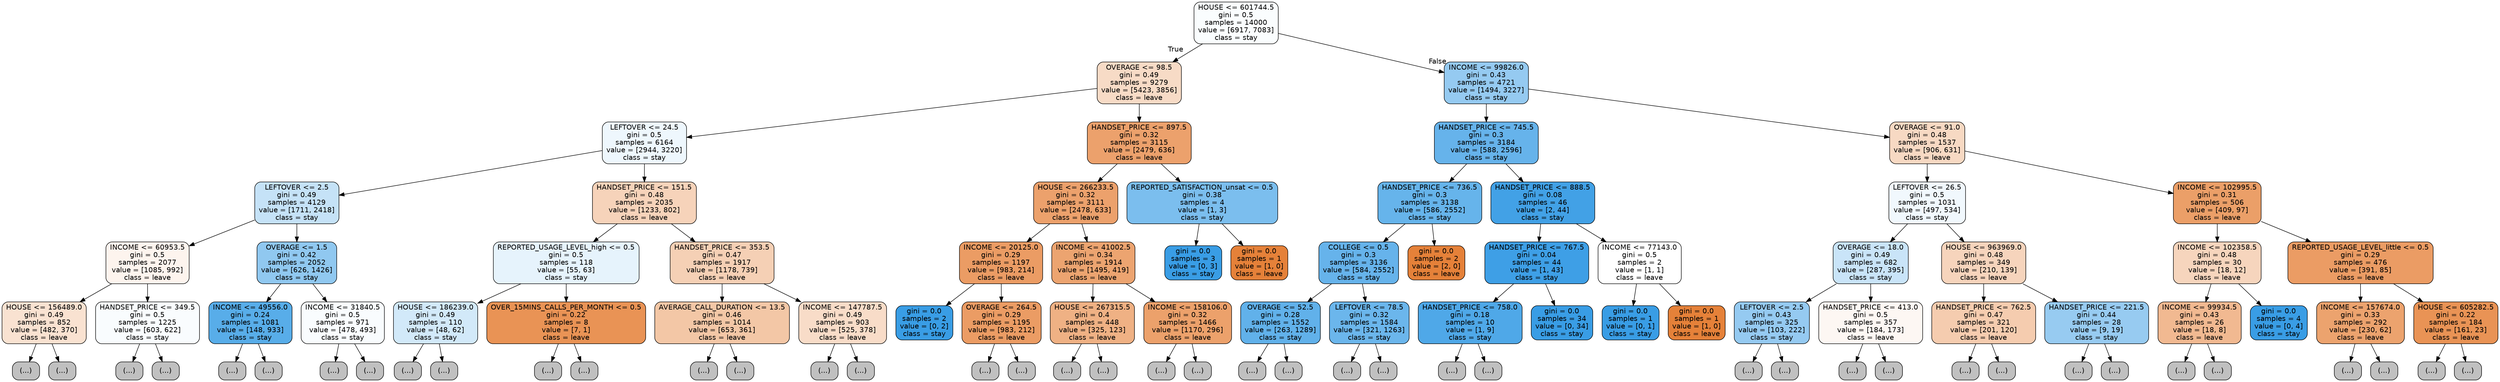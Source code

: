digraph Tree {
node [shape=box, style="filled, rounded", color="black", fontname="helvetica"] ;
edge [fontname="helvetica"] ;
0 [label="HOUSE <= 601744.5\ngini = 0.5\nsamples = 14000\nvalue = [6917, 7083]\nclass = stay", fillcolor="#fafdfe"] ;
1 [label="OVERAGE <= 98.5\ngini = 0.49\nsamples = 9279\nvalue = [5423, 3856]\nclass = leave", fillcolor="#f7dbc6"] ;
0 -> 1 [labeldistance=2.5, labelangle=45, headlabel="True"] ;
2 [label="LEFTOVER <= 24.5\ngini = 0.5\nsamples = 6164\nvalue = [2944, 3220]\nclass = stay", fillcolor="#eef7fd"] ;
1 -> 2 ;
3 [label="LEFTOVER <= 2.5\ngini = 0.49\nsamples = 4129\nvalue = [1711, 2418]\nclass = stay", fillcolor="#c5e2f7"] ;
2 -> 3 ;
4 [label="INCOME <= 60953.5\ngini = 0.5\nsamples = 2077\nvalue = [1085, 992]\nclass = leave", fillcolor="#fdf4ee"] ;
3 -> 4 ;
5 [label="HOUSE <= 156489.0\ngini = 0.49\nsamples = 852\nvalue = [482, 370]\nclass = leave", fillcolor="#f9e2d1"] ;
4 -> 5 ;
6 [label="(...)", fillcolor="#C0C0C0"] ;
5 -> 6 ;
17 [label="(...)", fillcolor="#C0C0C0"] ;
5 -> 17 ;
480 [label="HANDSET_PRICE <= 349.5\ngini = 0.5\nsamples = 1225\nvalue = [603, 622]\nclass = stay", fillcolor="#f9fcfe"] ;
4 -> 480 ;
481 [label="(...)", fillcolor="#C0C0C0"] ;
480 -> 481 ;
680 [label="(...)", fillcolor="#C0C0C0"] ;
480 -> 680 ;
1127 [label="OVERAGE <= 1.5\ngini = 0.42\nsamples = 2052\nvalue = [626, 1426]\nclass = stay", fillcolor="#90c8f0"] ;
3 -> 1127 ;
1128 [label="INCOME <= 49556.0\ngini = 0.24\nsamples = 1081\nvalue = [148, 933]\nclass = stay", fillcolor="#58ade9"] ;
1127 -> 1128 ;
1129 [label="(...)", fillcolor="#C0C0C0"] ;
1128 -> 1129 ;
1234 [label="(...)", fillcolor="#C0C0C0"] ;
1128 -> 1234 ;
1419 [label="INCOME <= 31840.5\ngini = 0.5\nsamples = 971\nvalue = [478, 493]\nclass = stay", fillcolor="#f9fcfe"] ;
1127 -> 1419 ;
1420 [label="(...)", fillcolor="#C0C0C0"] ;
1419 -> 1420 ;
1469 [label="(...)", fillcolor="#C0C0C0"] ;
1419 -> 1469 ;
1926 [label="HANDSET_PRICE <= 151.5\ngini = 0.48\nsamples = 2035\nvalue = [1233, 802]\nclass = leave", fillcolor="#f6d3ba"] ;
2 -> 1926 ;
1927 [label="REPORTED_USAGE_LEVEL_high <= 0.5\ngini = 0.5\nsamples = 118\nvalue = [55, 63]\nclass = stay", fillcolor="#e6f3fc"] ;
1926 -> 1927 ;
1928 [label="HOUSE <= 186239.0\ngini = 0.49\nsamples = 110\nvalue = [48, 62]\nclass = stay", fillcolor="#d2e9f9"] ;
1927 -> 1928 ;
1929 [label="(...)", fillcolor="#C0C0C0"] ;
1928 -> 1929 ;
1934 [label="(...)", fillcolor="#C0C0C0"] ;
1928 -> 1934 ;
1985 [label="OVER_15MINS_CALLS_PER_MONTH <= 0.5\ngini = 0.22\nsamples = 8\nvalue = [7, 1]\nclass = leave", fillcolor="#e99355"] ;
1927 -> 1985 ;
1986 [label="(...)", fillcolor="#C0C0C0"] ;
1985 -> 1986 ;
1987 [label="(...)", fillcolor="#C0C0C0"] ;
1985 -> 1987 ;
1988 [label="HANDSET_PRICE <= 353.5\ngini = 0.47\nsamples = 1917\nvalue = [1178, 739]\nclass = leave", fillcolor="#f5d0b5"] ;
1926 -> 1988 ;
1989 [label="AVERAGE_CALL_DURATION <= 13.5\ngini = 0.46\nsamples = 1014\nvalue = [653, 361]\nclass = leave", fillcolor="#f3c7a6"] ;
1988 -> 1989 ;
1990 [label="(...)", fillcolor="#C0C0C0"] ;
1989 -> 1990 ;
2491 [label="(...)", fillcolor="#C0C0C0"] ;
1989 -> 2491 ;
2500 [label="INCOME <= 147787.5\ngini = 0.49\nsamples = 903\nvalue = [525, 378]\nclass = leave", fillcolor="#f8dcc8"] ;
1988 -> 2500 ;
2501 [label="(...)", fillcolor="#C0C0C0"] ;
2500 -> 2501 ;
2906 [label="(...)", fillcolor="#C0C0C0"] ;
2500 -> 2906 ;
2969 [label="HANDSET_PRICE <= 897.5\ngini = 0.32\nsamples = 3115\nvalue = [2479, 636]\nclass = leave", fillcolor="#eca16c"] ;
1 -> 2969 ;
2970 [label="HOUSE <= 266233.5\ngini = 0.32\nsamples = 3111\nvalue = [2478, 633]\nclass = leave", fillcolor="#eca16c"] ;
2969 -> 2970 ;
2971 [label="INCOME <= 20125.0\ngini = 0.29\nsamples = 1197\nvalue = [983, 214]\nclass = leave", fillcolor="#eb9c64"] ;
2970 -> 2971 ;
2972 [label="gini = 0.0\nsamples = 2\nvalue = [0, 2]\nclass = stay", fillcolor="#399de5"] ;
2971 -> 2972 ;
2973 [label="OVERAGE <= 264.5\ngini = 0.29\nsamples = 1195\nvalue = [983, 212]\nclass = leave", fillcolor="#eb9c64"] ;
2971 -> 2973 ;
2974 [label="(...)", fillcolor="#C0C0C0"] ;
2973 -> 2974 ;
3383 [label="(...)", fillcolor="#C0C0C0"] ;
2973 -> 3383 ;
3394 [label="INCOME <= 41002.5\ngini = 0.34\nsamples = 1914\nvalue = [1495, 419]\nclass = leave", fillcolor="#eca470"] ;
2970 -> 3394 ;
3395 [label="HOUSE <= 267315.5\ngini = 0.4\nsamples = 448\nvalue = [325, 123]\nclass = leave", fillcolor="#efb184"] ;
3394 -> 3395 ;
3396 [label="(...)", fillcolor="#C0C0C0"] ;
3395 -> 3396 ;
3399 [label="(...)", fillcolor="#C0C0C0"] ;
3395 -> 3399 ;
3584 [label="INCOME <= 158106.0\ngini = 0.32\nsamples = 1466\nvalue = [1170, 296]\nclass = leave", fillcolor="#eca16b"] ;
3394 -> 3584 ;
3585 [label="(...)", fillcolor="#C0C0C0"] ;
3584 -> 3585 ;
4146 [label="(...)", fillcolor="#C0C0C0"] ;
3584 -> 4146 ;
4147 [label="REPORTED_SATISFACTION_unsat <= 0.5\ngini = 0.38\nsamples = 4\nvalue = [1, 3]\nclass = stay", fillcolor="#7bbeee"] ;
2969 -> 4147 ;
4148 [label="gini = 0.0\nsamples = 3\nvalue = [0, 3]\nclass = stay", fillcolor="#399de5"] ;
4147 -> 4148 ;
4149 [label="gini = 0.0\nsamples = 1\nvalue = [1, 0]\nclass = leave", fillcolor="#e58139"] ;
4147 -> 4149 ;
4150 [label="INCOME <= 99826.0\ngini = 0.43\nsamples = 4721\nvalue = [1494, 3227]\nclass = stay", fillcolor="#95caf1"] ;
0 -> 4150 [labeldistance=2.5, labelangle=-45, headlabel="False"] ;
4151 [label="HANDSET_PRICE <= 745.5\ngini = 0.3\nsamples = 3184\nvalue = [588, 2596]\nclass = stay", fillcolor="#66b3eb"] ;
4150 -> 4151 ;
4152 [label="HANDSET_PRICE <= 736.5\ngini = 0.3\nsamples = 3138\nvalue = [586, 2552]\nclass = stay", fillcolor="#66b4eb"] ;
4151 -> 4152 ;
4153 [label="COLLEGE <= 0.5\ngini = 0.3\nsamples = 3136\nvalue = [584, 2552]\nclass = stay", fillcolor="#66b3eb"] ;
4152 -> 4153 ;
4154 [label="OVERAGE <= 52.5\ngini = 0.28\nsamples = 1552\nvalue = [263, 1289]\nclass = stay", fillcolor="#61b1ea"] ;
4153 -> 4154 ;
4155 [label="(...)", fillcolor="#C0C0C0"] ;
4154 -> 4155 ;
4372 [label="(...)", fillcolor="#C0C0C0"] ;
4154 -> 4372 ;
4707 [label="LEFTOVER <= 78.5\ngini = 0.32\nsamples = 1584\nvalue = [321, 1263]\nclass = stay", fillcolor="#6bb6ec"] ;
4153 -> 4707 ;
4708 [label="(...)", fillcolor="#C0C0C0"] ;
4707 -> 4708 ;
5295 [label="(...)", fillcolor="#C0C0C0"] ;
4707 -> 5295 ;
5340 [label="gini = 0.0\nsamples = 2\nvalue = [2, 0]\nclass = leave", fillcolor="#e58139"] ;
4152 -> 5340 ;
5341 [label="HANDSET_PRICE <= 888.5\ngini = 0.08\nsamples = 46\nvalue = [2, 44]\nclass = stay", fillcolor="#42a1e6"] ;
4151 -> 5341 ;
5342 [label="HANDSET_PRICE <= 767.5\ngini = 0.04\nsamples = 44\nvalue = [1, 43]\nclass = stay", fillcolor="#3e9fe6"] ;
5341 -> 5342 ;
5343 [label="HANDSET_PRICE <= 758.0\ngini = 0.18\nsamples = 10\nvalue = [1, 9]\nclass = stay", fillcolor="#4fa8e8"] ;
5342 -> 5343 ;
5344 [label="(...)", fillcolor="#C0C0C0"] ;
5343 -> 5344 ;
5345 [label="(...)", fillcolor="#C0C0C0"] ;
5343 -> 5345 ;
5348 [label="gini = 0.0\nsamples = 34\nvalue = [0, 34]\nclass = stay", fillcolor="#399de5"] ;
5342 -> 5348 ;
5349 [label="INCOME <= 77143.0\ngini = 0.5\nsamples = 2\nvalue = [1, 1]\nclass = leave", fillcolor="#ffffff"] ;
5341 -> 5349 ;
5350 [label="gini = 0.0\nsamples = 1\nvalue = [0, 1]\nclass = stay", fillcolor="#399de5"] ;
5349 -> 5350 ;
5351 [label="gini = 0.0\nsamples = 1\nvalue = [1, 0]\nclass = leave", fillcolor="#e58139"] ;
5349 -> 5351 ;
5352 [label="OVERAGE <= 91.0\ngini = 0.48\nsamples = 1537\nvalue = [906, 631]\nclass = leave", fillcolor="#f7d9c3"] ;
4150 -> 5352 ;
5353 [label="LEFTOVER <= 26.5\ngini = 0.5\nsamples = 1031\nvalue = [497, 534]\nclass = stay", fillcolor="#f1f8fd"] ;
5352 -> 5353 ;
5354 [label="OVERAGE <= 18.0\ngini = 0.49\nsamples = 682\nvalue = [287, 395]\nclass = stay", fillcolor="#c9e4f8"] ;
5353 -> 5354 ;
5355 [label="LEFTOVER <= 2.5\ngini = 0.43\nsamples = 325\nvalue = [103, 222]\nclass = stay", fillcolor="#95caf1"] ;
5354 -> 5355 ;
5356 [label="(...)", fillcolor="#C0C0C0"] ;
5355 -> 5356 ;
5439 [label="(...)", fillcolor="#C0C0C0"] ;
5355 -> 5439 ;
5490 [label="HANDSET_PRICE <= 413.0\ngini = 0.5\nsamples = 357\nvalue = [184, 173]\nclass = leave", fillcolor="#fdf7f3"] ;
5354 -> 5490 ;
5491 [label="(...)", fillcolor="#C0C0C0"] ;
5490 -> 5491 ;
5508 [label="(...)", fillcolor="#C0C0C0"] ;
5490 -> 5508 ;
5675 [label="HOUSE <= 963969.0\ngini = 0.48\nsamples = 349\nvalue = [210, 139]\nclass = leave", fillcolor="#f6d4bc"] ;
5353 -> 5675 ;
5676 [label="HANDSET_PRICE <= 762.5\ngini = 0.47\nsamples = 321\nvalue = [201, 120]\nclass = leave", fillcolor="#f5ccaf"] ;
5675 -> 5676 ;
5677 [label="(...)", fillcolor="#C0C0C0"] ;
5676 -> 5677 ;
5786 [label="(...)", fillcolor="#C0C0C0"] ;
5676 -> 5786 ;
5827 [label="HANDSET_PRICE <= 221.5\ngini = 0.44\nsamples = 28\nvalue = [9, 19]\nclass = stay", fillcolor="#97cbf1"] ;
5675 -> 5827 ;
5828 [label="(...)", fillcolor="#C0C0C0"] ;
5827 -> 5828 ;
5829 [label="(...)", fillcolor="#C0C0C0"] ;
5827 -> 5829 ;
5846 [label="INCOME <= 102995.5\ngini = 0.31\nsamples = 506\nvalue = [409, 97]\nclass = leave", fillcolor="#eb9f68"] ;
5352 -> 5846 ;
5847 [label="INCOME <= 102358.5\ngini = 0.48\nsamples = 30\nvalue = [18, 12]\nclass = leave", fillcolor="#f6d5bd"] ;
5846 -> 5847 ;
5848 [label="INCOME <= 99934.5\ngini = 0.43\nsamples = 26\nvalue = [18, 8]\nclass = leave", fillcolor="#f1b991"] ;
5847 -> 5848 ;
5849 [label="(...)", fillcolor="#C0C0C0"] ;
5848 -> 5849 ;
5850 [label="(...)", fillcolor="#C0C0C0"] ;
5848 -> 5850 ;
5859 [label="gini = 0.0\nsamples = 4\nvalue = [0, 4]\nclass = stay", fillcolor="#399de5"] ;
5847 -> 5859 ;
5860 [label="REPORTED_USAGE_LEVEL_little <= 0.5\ngini = 0.29\nsamples = 476\nvalue = [391, 85]\nclass = leave", fillcolor="#eb9c64"] ;
5846 -> 5860 ;
5861 [label="INCOME <= 157674.0\ngini = 0.33\nsamples = 292\nvalue = [230, 62]\nclass = leave", fillcolor="#eca36e"] ;
5860 -> 5861 ;
5862 [label="(...)", fillcolor="#C0C0C0"] ;
5861 -> 5862 ;
5977 [label="(...)", fillcolor="#C0C0C0"] ;
5861 -> 5977 ;
5978 [label="HOUSE <= 605282.5\ngini = 0.22\nsamples = 184\nvalue = [161, 23]\nclass = leave", fillcolor="#e99355"] ;
5860 -> 5978 ;
5979 [label="(...)", fillcolor="#C0C0C0"] ;
5978 -> 5979 ;
5980 [label="(...)", fillcolor="#C0C0C0"] ;
5978 -> 5980 ;
}